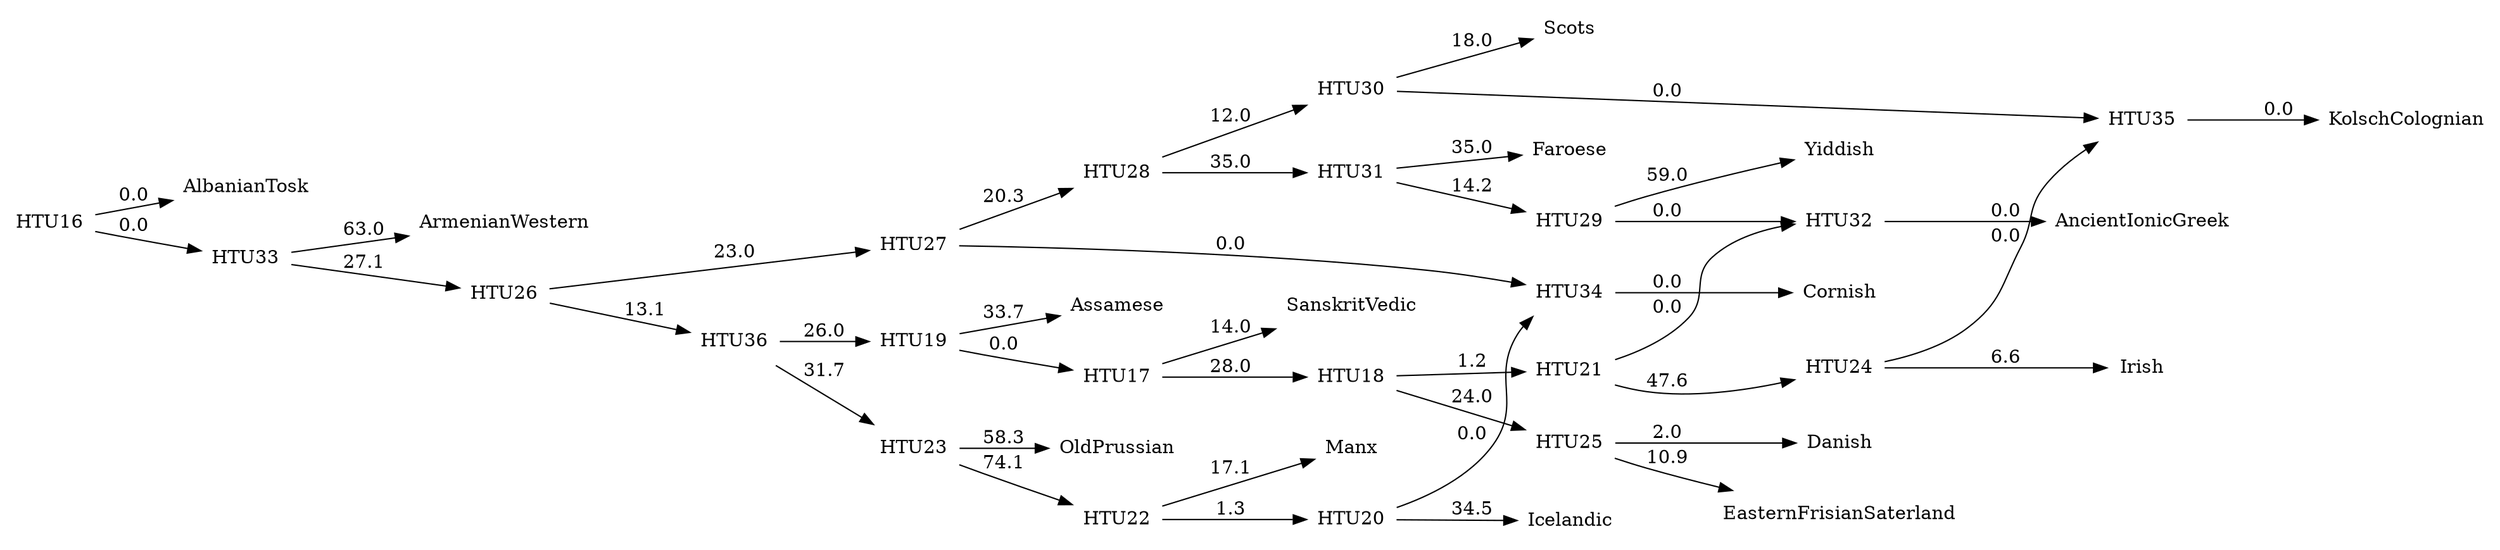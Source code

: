 digraph G {
	rankdir = LR;	edge [colorscheme=spectral11];	node [shape = none];

    0 [label=AlbanianTosk];
    1 [label=AncientIonicGreek];
    2 [label=ArmenianWestern];
    3 [label=Assamese];
    4 [label=Cornish];
    5 [label=Danish];
    6 [label=EasternFrisianSaterland];
    7 [label=Faroese];
    8 [label=Icelandic];
    9 [label=Irish];
    10 [label=KolschColognian];
    11 [label=Manx];
    12 [label=OldPrussian];
    13 [label=SanskritVedic];
    14 [label=Scots];
    15 [label=Yiddish];
    16 [label=HTU16];
    17 [label=HTU17];
    18 [label=HTU18];
    19 [label=HTU19];
    20 [label=HTU20];
    21 [label=HTU21];
    22 [label=HTU22];
    23 [label=HTU23];
    24 [label=HTU24];
    25 [label=HTU25];
    26 [label=HTU26];
    27 [label=HTU27];
    28 [label=HTU28];
    29 [label=HTU29];
    30 [label=HTU30];
    31 [label=HTU31];
    32 [label=HTU32];
    33 [label=HTU33];
    34 [label=HTU34];
    35 [label=HTU35];
    36 [label=HTU36];
    16 -> 0 [label=0.0];
    16 -> 33 [label=0.0];
    17 -> 13 [label=14.0];
    17 -> 18 [label=28.0];
    18 -> 21 [label=1.2];
    18 -> 25 [label=24.0];
    19 -> 3 [label=33.7];
    19 -> 17 [label=0.0];
    20 -> 8 [label=34.5];
    20 -> 34 [label=0.0];
    21 -> 24 [label=47.6];
    21 -> 32 [label=0.0];
    22 -> 11 [label=17.1];
    22 -> 20 [label=1.3];
    23 -> 12 [label=58.3];
    23 -> 22 [label=74.1];
    24 -> 9 [label=6.6];
    24 -> 35 [label=0.0];
    25 -> 5 [label=2.0];
    25 -> 6 [label=10.9];
    26 -> 27 [label=23.0];
    26 -> 36 [label=13.1];
    27 -> 28 [label=20.3];
    27 -> 34 [label=0.0];
    28 -> 30 [label=12.0];
    28 -> 31 [label=35.0];
    29 -> 15 [label=59.0];
    29 -> 32 [label=0.0];
    30 -> 14 [label=18.0];
    30 -> 35 [label=0.0];
    31 -> 7 [label=35.0];
    31 -> 29 [label=14.2];
    32 -> 1 [label=0.0];
    33 -> 2 [label=63.0];
    33 -> 26 [label=27.1];
    34 -> 4 [label=0.0];
    35 -> 10 [label=0.0];
    36 -> 19 [label=26.0];
    36 -> 23 [label=31.7];
}
//1715.1000000000001
digraph G {
	rankdir = LR;	edge [colorscheme=spectral11];	node [shape = none];

    0 [label=AlbanianTosk];
    1 [label=AncientIonicGreek];
    2 [label=ArmenianWestern];
    3 [label=Assamese];
    4 [label=Cornish];
    5 [label=Danish];
    6 [label=EasternFrisianSaterland];
    7 [label=Faroese];
    8 [label=Icelandic];
    9 [label=Irish];
    10 [label=KolschColognian];
    11 [label=Manx];
    12 [label=OldPrussian];
    13 [label=SanskritVedic];
    14 [label=Scots];
    15 [label=Yiddish];
    16 [label=HTU16];
    17 [label=HTU17];
    18 [label=HTU18];
    19 [label=HTU19];
    20 [label=HTU20];
    21 [label=HTU21];
    22 [label=HTU22];
    23 [label=HTU23];
    24 [label=HTU24];
    25 [label=HTU25];
    26 [label=HTU26];
    27 [label=HTU27];
    28 [label=HTU28];
    29 [label=HTU29];
    30 [label=HTU30];
    16 -> 0 [label=0.0];
    16 -> 29 [label=0.0];
    17 -> 13 [label=13.0];
    17 -> 18 [label=51.8];
    18 -> 9 [label=5.6];
    18 -> 23 [label=0.1];
    19 -> 3 [label=33.7];
    19 -> 17 [label=1.0];
    20 -> 4 [label=27.2];
    20 -> 8 [label=31.5];
    21 -> 11 [label=16.1];
    21 -> 20 [label=1.3];
    22 -> 12 [label=55.3];
    22 -> 21 [label=74.1];
    23 -> 5 [label=3.9000000000000004];
    23 -> 6 [label=10.0];
    24 -> 25 [label=31.3];
    24 -> 30 [label=2.6];
    25 -> 27 [label=15.0];
    25 -> 28 [label=33.0];
    26 -> 1 [label=27.4];
    26 -> 15 [label=59.0];
    27 -> 10 [label=40.2];
    27 -> 14 [label=29.5];
    28 -> 7 [label=46.5];
    28 -> 26 [label=2.7];
    29 -> 2 [label=63.7];
    29 -> 24 [label=40.9];
    30 -> 19 [label=6.0];
    30 -> 22 [label=49.7];
}
//1555.7999999999997
digraph G {
	rankdir = LR;	edge [colorscheme=spectral11];	node [shape = none];

    0 [label=AlbanianTosk];
    1 [label=AncientIonicGreek];
    2 [label=ArmenianWestern];
    3 [label=Assamese];
    4 [label=Cornish];
    5 [label=Danish];
    6 [label=EasternFrisianSaterland];
    7 [label=Faroese];
    8 [label=Icelandic];
    9 [label=Irish];
    10 [label=KolschColognian];
    11 [label=Manx];
    12 [label=OldPrussian];
    13 [label=SanskritVedic];
    14 [label=Scots];
    15 [label=Yiddish];
    16 [label=HTU16];
    17 [label=HTU17];
    18 [label=HTU18];
    19 [label=HTU19];
    20 [label=HTU20];
    21 [label=HTU21];
    22 [label=HTU22];
    23 [label=HTU23];
    24 [label=HTU24];
    25 [label=HTU25];
    26 [label=HTU26];
    27 [label=HTU27];
    28 [label=HTU28];
    29 [label=HTU29];
    30 [label=HTU30];
    16 -> 0 [label=0.0];
    16 -> 29 [label=0.0];
    17 -> 13 [label=14.1];
    17 -> 18 [label=20.5];
    18 -> 23 [label=34.0];
    18 -> 24 [label=33.0];
    19 -> 3 [label=32.6];
    19 -> 17 [label=1.0];
    20 -> 4 [label=27.2];
    20 -> 8 [label=31.5];
    21 -> 11 [label=16.1];
    21 -> 20 [label=1.3];
    22 -> 12 [label=54.3];
    22 -> 21 [label=75.1];
    23 -> 9 [label=6.0];
    23 -> 10 [label=0.9];
    24 -> 5 [label=3.6];
    24 -> 6 [label=8.3];
    25 -> 26 [label=32.2];
    25 -> 30 [label=37.1];
    26 -> 14 [label=10.0];
    26 -> 28 [label=12.0];
    27 -> 1 [label=17.4];
    27 -> 15 [label=58.0];
    28 -> 7 [label=23.0];
    28 -> 27 [label=27.2];
    29 -> 2 [label=43.2];
    29 -> 25 [label=28.0];
    30 -> 19 [label=6.0];
    30 -> 22 [label=49.8];
}
//1522.6
digraph G {
	rankdir = LR;	edge [colorscheme=spectral11];	node [shape = none];

    0 [label=AlbanianTosk];
    1 [label=AncientIonicGreek];
    2 [label=ArmenianWestern];
    3 [label=Assamese];
    4 [label=Cornish];
    5 [label=Danish];
    6 [label=EasternFrisianSaterland];
    7 [label=Faroese];
    8 [label=Icelandic];
    9 [label=Irish];
    10 [label=KolschColognian];
    11 [label=Manx];
    12 [label=OldPrussian];
    13 [label=SanskritVedic];
    14 [label=Scots];
    15 [label=Yiddish];
    16 [label=HTU16];
    17 [label=HTU17];
    18 [label=HTU18];
    19 [label=HTU19];
    20 [label=HTU20];
    21 [label=HTU21];
    22 [label=HTU22];
    23 [label=HTU23];
    24 [label=HTU24];
    25 [label=HTU25];
    26 [label=HTU26];
    27 [label=HTU27];
    28 [label=HTU28];
    29 [label=HTU29];
    30 [label=HTU30];
    16 -> 0 [label=0.0];
    16 -> 29 [label=0.0];
    17 -> 13 [label=14.0];
    17 -> 18 [label=25.9];
    18 -> 20 [label=23.2];
    18 -> 23 [label=24.1];
    19 -> 3 [label=34.7];
    19 -> 17 [label=1.0];
    20 -> 1 [label=0.9];
    20 -> 9 [label=9.3];
    21 -> 8 [label=22.7];
    21 -> 11 [label=26.2];
    22 -> 12 [label=57.3];
    22 -> 21 [label=75.0];
    23 -> 5 [label=3.0];
    23 -> 6 [label=10.9];
    24 -> 25 [label=23.0];
    24 -> 30 [label=15.1];
    25 -> 4 [label=26.4];
    25 -> 26 [label=8.3];
    26 -> 27 [label=14.0];
    26 -> 28 [label=23.0];
    27 -> 10 [label=53.7];
    27 -> 14 [label=16.0];
    28 -> 7 [label=44.0];
    28 -> 15 [label=53.2];
    29 -> 2 [label=63.0];
    29 -> 24 [label=24.1];
    30 -> 19 [label=16.0];
    30 -> 22 [label=31.7];
}
//1510.1000000000001
digraph G {
	rankdir = LR;	edge [colorscheme=spectral11];	node [shape = none];

    0 [label=AlbanianTosk];
    1 [label=AncientIonicGreek];
    2 [label=ArmenianWestern];
    3 [label=Assamese];
    4 [label=Cornish];
    5 [label=Danish];
    6 [label=EasternFrisianSaterland];
    7 [label=Faroese];
    8 [label=Icelandic];
    9 [label=Irish];
    10 [label=KolschColognian];
    11 [label=Manx];
    12 [label=OldPrussian];
    13 [label=SanskritVedic];
    14 [label=Scots];
    15 [label=Yiddish];
    16 [label=HTU16];
    17 [label=HTU17];
    18 [label=HTU18];
    19 [label=HTU19];
    20 [label=HTU20];
    21 [label=HTU21];
    22 [label=HTU22];
    23 [label=HTU23];
    24 [label=HTU24];
    25 [label=HTU25];
    26 [label=HTU26];
    27 [label=HTU27];
    28 [label=HTU28];
    29 [label=HTU29];
    30 [label=HTU30];
    16 -> 0 [label=0.0];
    16 -> 29 [label=0.0];
    17 -> 13 [label=14.0];
    17 -> 18 [label=25.9];
    18 -> 20 [label=23.2];
    18 -> 23 [label=24.1];
    19 -> 3 [label=34.7];
    19 -> 17 [label=1.0];
    20 -> 1 [label=0.9];
    20 -> 9 [label=9.3];
    21 -> 8 [label=22.7];
    21 -> 11 [label=26.2];
    22 -> 12 [label=57.3];
    22 -> 21 [label=75.0];
    23 -> 5 [label=3.0];
    23 -> 6 [label=10.9];
    24 -> 25 [label=23.0];
    24 -> 30 [label=15.1];
    25 -> 4 [label=26.4];
    25 -> 26 [label=8.3];
    26 -> 27 [label=14.0];
    26 -> 28 [label=23.0];
    27 -> 10 [label=53.7];
    27 -> 14 [label=16.0];
    28 -> 7 [label=44.0];
    28 -> 15 [label=53.2];
    29 -> 2 [label=63.0];
    29 -> 24 [label=24.1];
    30 -> 19 [label=16.0];
    30 -> 22 [label=31.7];
}
//1510.1000000000001
digraph G {
	rankdir = LR;	edge [colorscheme=spectral11];	node [shape = none];

    0 [label=AlbanianTosk];
    1 [label=AncientIonicGreek];
    2 [label=ArmenianWestern];
    3 [label=Assamese];
    4 [label=Cornish];
    5 [label=Danish];
    6 [label=EasternFrisianSaterland];
    7 [label=Faroese];
    8 [label=Icelandic];
    9 [label=Irish];
    10 [label=KolschColognian];
    11 [label=Manx];
    12 [label=OldPrussian];
    13 [label=SanskritVedic];
    14 [label=Scots];
    15 [label=Yiddish];
    16 [label=HTU16];
    17 [label=HTU17];
    18 [label=HTU18];
    19 [label=HTU19];
    20 [label=HTU20];
    21 [label=HTU21];
    22 [label=HTU22];
    23 [label=HTU23];
    24 [label=HTU24];
    25 [label=HTU25];
    26 [label=HTU26];
    27 [label=HTU27];
    28 [label=HTU28];
    29 [label=HTU29];
    30 [label=HTU30];
    16 -> 0 [label=0.0];
    16 -> 29 [label=0.0];
    17 -> 13 [label=14.0];
    17 -> 18 [label=26.0];
    18 -> 20 [label=1.2];
    18 -> 24 [label=24.0];
    19 -> 3 [label=33.7];
    19 -> 17 [label=0.0];
    20 -> 1 [label=24.0];
    20 -> 23 [label=47.6];
    21 -> 8 [label=22.7];
    21 -> 11 [label=26.2];
    22 -> 12 [label=57.3];
    22 -> 21 [label=75.0];
    23 -> 9 [label=6.6];
    23 -> 10 [label=0.30000000000000004];
    24 -> 5 [label=2.0];
    24 -> 6 [label=10.9];
    25 -> 26 [label=43.0];
    25 -> 30 [label=35.1];
    26 -> 4 [label=16.4];
    26 -> 27 [label=8.3];
    27 -> 14 [label=8.0];
    27 -> 28 [label=3.0];
    28 -> 7 [label=45.0];
    28 -> 15 [label=51.2];
    29 -> 2 [label=53.0];
    29 -> 25 [label=24.1];
    30 -> 19 [label=16.0];
    30 -> 22 [label=31.7];
}
//1473.6999999999998
